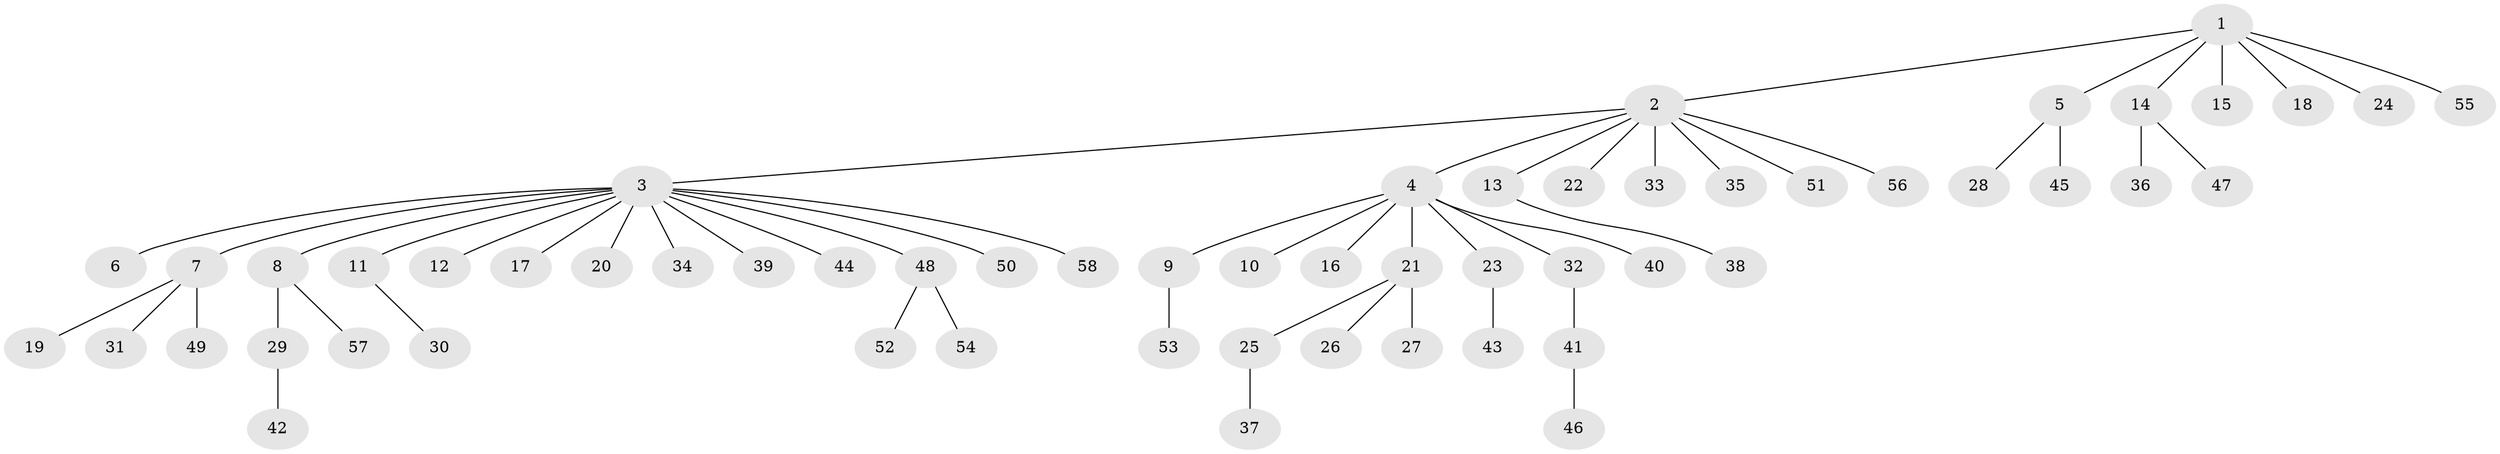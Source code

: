 // Generated by graph-tools (version 1.1) at 2025/14/03/09/25 04:14:41]
// undirected, 58 vertices, 57 edges
graph export_dot {
graph [start="1"]
  node [color=gray90,style=filled];
  1;
  2;
  3;
  4;
  5;
  6;
  7;
  8;
  9;
  10;
  11;
  12;
  13;
  14;
  15;
  16;
  17;
  18;
  19;
  20;
  21;
  22;
  23;
  24;
  25;
  26;
  27;
  28;
  29;
  30;
  31;
  32;
  33;
  34;
  35;
  36;
  37;
  38;
  39;
  40;
  41;
  42;
  43;
  44;
  45;
  46;
  47;
  48;
  49;
  50;
  51;
  52;
  53;
  54;
  55;
  56;
  57;
  58;
  1 -- 2;
  1 -- 5;
  1 -- 14;
  1 -- 15;
  1 -- 18;
  1 -- 24;
  1 -- 55;
  2 -- 3;
  2 -- 4;
  2 -- 13;
  2 -- 22;
  2 -- 33;
  2 -- 35;
  2 -- 51;
  2 -- 56;
  3 -- 6;
  3 -- 7;
  3 -- 8;
  3 -- 11;
  3 -- 12;
  3 -- 17;
  3 -- 20;
  3 -- 34;
  3 -- 39;
  3 -- 44;
  3 -- 48;
  3 -- 50;
  3 -- 58;
  4 -- 9;
  4 -- 10;
  4 -- 16;
  4 -- 21;
  4 -- 23;
  4 -- 32;
  4 -- 40;
  5 -- 28;
  5 -- 45;
  7 -- 19;
  7 -- 31;
  7 -- 49;
  8 -- 29;
  8 -- 57;
  9 -- 53;
  11 -- 30;
  13 -- 38;
  14 -- 36;
  14 -- 47;
  21 -- 25;
  21 -- 26;
  21 -- 27;
  23 -- 43;
  25 -- 37;
  29 -- 42;
  32 -- 41;
  41 -- 46;
  48 -- 52;
  48 -- 54;
}
